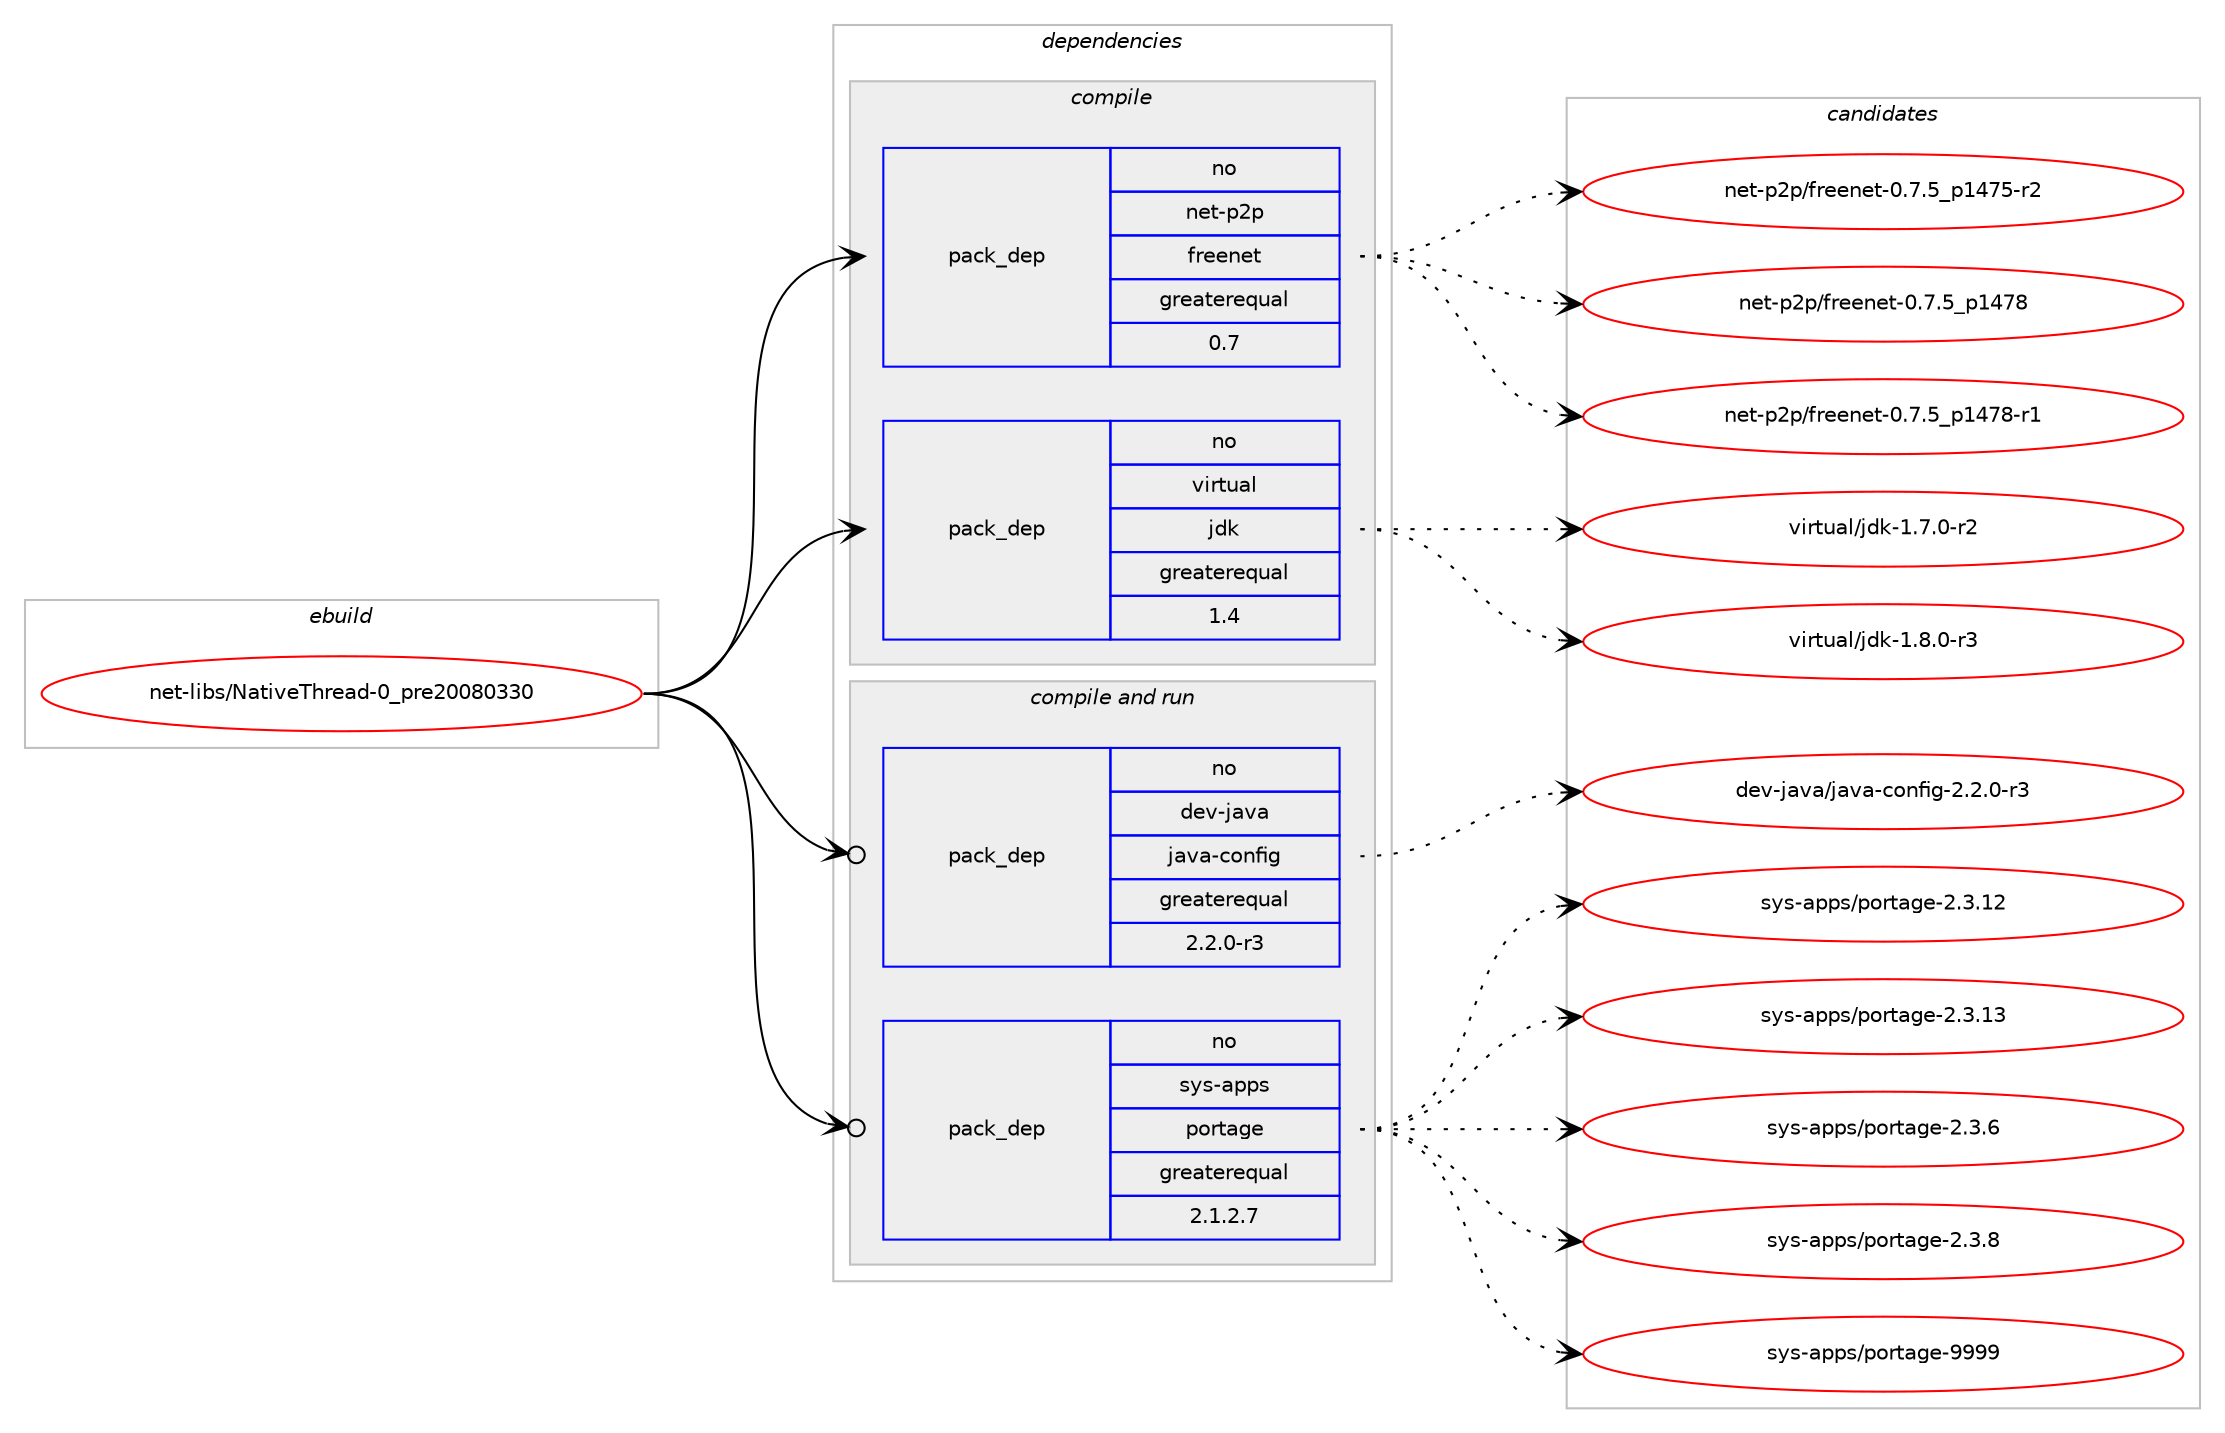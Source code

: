 digraph prolog {

# *************
# Graph options
# *************

newrank=true;
concentrate=true;
compound=true;
graph [rankdir=LR,fontname=Helvetica,fontsize=10,ranksep=1.5];#, ranksep=2.5, nodesep=0.2];
edge  [arrowhead=vee];
node  [fontname=Helvetica,fontsize=10];

# **********
# The ebuild
# **********

subgraph cluster_leftcol {
color=gray;
rank=same;
label=<<i>ebuild</i>>;
id [label="net-libs/NativeThread-0_pre20080330", color=red, width=4, href="../net-libs/NativeThread-0_pre20080330.svg"];
}

# ****************
# The dependencies
# ****************

subgraph cluster_midcol {
color=gray;
label=<<i>dependencies</i>>;
subgraph cluster_compile {
fillcolor="#eeeeee";
style=filled;
label=<<i>compile</i>>;
subgraph pack305721 {
dependency415437 [label=<<TABLE BORDER="0" CELLBORDER="1" CELLSPACING="0" CELLPADDING="4" WIDTH="220"><TR><TD ROWSPAN="6" CELLPADDING="30">pack_dep</TD></TR><TR><TD WIDTH="110">no</TD></TR><TR><TD>net-p2p</TD></TR><TR><TD>freenet</TD></TR><TR><TD>greaterequal</TD></TR><TR><TD>0.7</TD></TR></TABLE>>, shape=none, color=blue];
}
id:e -> dependency415437:w [weight=20,style="solid",arrowhead="vee"];
subgraph pack305722 {
dependency415438 [label=<<TABLE BORDER="0" CELLBORDER="1" CELLSPACING="0" CELLPADDING="4" WIDTH="220"><TR><TD ROWSPAN="6" CELLPADDING="30">pack_dep</TD></TR><TR><TD WIDTH="110">no</TD></TR><TR><TD>virtual</TD></TR><TR><TD>jdk</TD></TR><TR><TD>greaterequal</TD></TR><TR><TD>1.4</TD></TR></TABLE>>, shape=none, color=blue];
}
id:e -> dependency415438:w [weight=20,style="solid",arrowhead="vee"];
}
subgraph cluster_compileandrun {
fillcolor="#eeeeee";
style=filled;
label=<<i>compile and run</i>>;
subgraph pack305723 {
dependency415439 [label=<<TABLE BORDER="0" CELLBORDER="1" CELLSPACING="0" CELLPADDING="4" WIDTH="220"><TR><TD ROWSPAN="6" CELLPADDING="30">pack_dep</TD></TR><TR><TD WIDTH="110">no</TD></TR><TR><TD>dev-java</TD></TR><TR><TD>java-config</TD></TR><TR><TD>greaterequal</TD></TR><TR><TD>2.2.0-r3</TD></TR></TABLE>>, shape=none, color=blue];
}
id:e -> dependency415439:w [weight=20,style="solid",arrowhead="odotvee"];
subgraph pack305724 {
dependency415440 [label=<<TABLE BORDER="0" CELLBORDER="1" CELLSPACING="0" CELLPADDING="4" WIDTH="220"><TR><TD ROWSPAN="6" CELLPADDING="30">pack_dep</TD></TR><TR><TD WIDTH="110">no</TD></TR><TR><TD>sys-apps</TD></TR><TR><TD>portage</TD></TR><TR><TD>greaterequal</TD></TR><TR><TD>2.1.2.7</TD></TR></TABLE>>, shape=none, color=blue];
}
id:e -> dependency415440:w [weight=20,style="solid",arrowhead="odotvee"];
}
subgraph cluster_run {
fillcolor="#eeeeee";
style=filled;
label=<<i>run</i>>;
}
}

# **************
# The candidates
# **************

subgraph cluster_choices {
rank=same;
color=gray;
label=<<i>candidates</i>>;

subgraph choice305721 {
color=black;
nodesep=1;
choice11010111645112501124710211410110111010111645484655465395112495255534511450 [label="net-p2p/freenet-0.7.5_p1475-r2", color=red, width=4,href="../net-p2p/freenet-0.7.5_p1475-r2.svg"];
choice1101011164511250112471021141011011101011164548465546539511249525556 [label="net-p2p/freenet-0.7.5_p1478", color=red, width=4,href="../net-p2p/freenet-0.7.5_p1478.svg"];
choice11010111645112501124710211410110111010111645484655465395112495255564511449 [label="net-p2p/freenet-0.7.5_p1478-r1", color=red, width=4,href="../net-p2p/freenet-0.7.5_p1478-r1.svg"];
dependency415437:e -> choice11010111645112501124710211410110111010111645484655465395112495255534511450:w [style=dotted,weight="100"];
dependency415437:e -> choice1101011164511250112471021141011011101011164548465546539511249525556:w [style=dotted,weight="100"];
dependency415437:e -> choice11010111645112501124710211410110111010111645484655465395112495255564511449:w [style=dotted,weight="100"];
}
subgraph choice305722 {
color=black;
nodesep=1;
choice11810511411611797108471061001074549465546484511450 [label="virtual/jdk-1.7.0-r2", color=red, width=4,href="../virtual/jdk-1.7.0-r2.svg"];
choice11810511411611797108471061001074549465646484511451 [label="virtual/jdk-1.8.0-r3", color=red, width=4,href="../virtual/jdk-1.8.0-r3.svg"];
dependency415438:e -> choice11810511411611797108471061001074549465546484511450:w [style=dotted,weight="100"];
dependency415438:e -> choice11810511411611797108471061001074549465646484511451:w [style=dotted,weight="100"];
}
subgraph choice305723 {
color=black;
nodesep=1;
choice10010111845106971189747106971189745991111101021051034550465046484511451 [label="dev-java/java-config-2.2.0-r3", color=red, width=4,href="../dev-java/java-config-2.2.0-r3.svg"];
dependency415439:e -> choice10010111845106971189747106971189745991111101021051034550465046484511451:w [style=dotted,weight="100"];
}
subgraph choice305724 {
color=black;
nodesep=1;
choice1151211154597112112115471121111141169710310145504651464950 [label="sys-apps/portage-2.3.12", color=red, width=4,href="../sys-apps/portage-2.3.12.svg"];
choice1151211154597112112115471121111141169710310145504651464951 [label="sys-apps/portage-2.3.13", color=red, width=4,href="../sys-apps/portage-2.3.13.svg"];
choice11512111545971121121154711211111411697103101455046514654 [label="sys-apps/portage-2.3.6", color=red, width=4,href="../sys-apps/portage-2.3.6.svg"];
choice11512111545971121121154711211111411697103101455046514656 [label="sys-apps/portage-2.3.8", color=red, width=4,href="../sys-apps/portage-2.3.8.svg"];
choice115121115459711211211547112111114116971031014557575757 [label="sys-apps/portage-9999", color=red, width=4,href="../sys-apps/portage-9999.svg"];
dependency415440:e -> choice1151211154597112112115471121111141169710310145504651464950:w [style=dotted,weight="100"];
dependency415440:e -> choice1151211154597112112115471121111141169710310145504651464951:w [style=dotted,weight="100"];
dependency415440:e -> choice11512111545971121121154711211111411697103101455046514654:w [style=dotted,weight="100"];
dependency415440:e -> choice11512111545971121121154711211111411697103101455046514656:w [style=dotted,weight="100"];
dependency415440:e -> choice115121115459711211211547112111114116971031014557575757:w [style=dotted,weight="100"];
}
}

}
